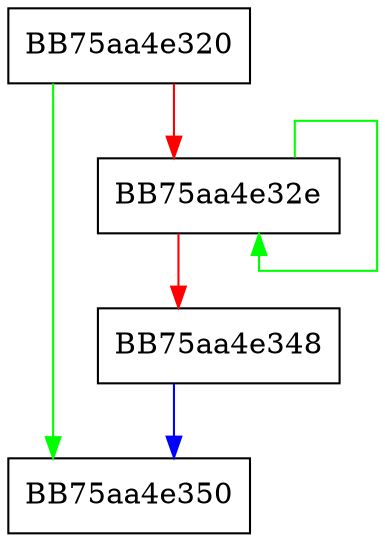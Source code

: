 digraph Decrypt {
  node [shape="box"];
  graph [splines=ortho];
  BB75aa4e320 -> BB75aa4e350 [color="green"];
  BB75aa4e320 -> BB75aa4e32e [color="red"];
  BB75aa4e32e -> BB75aa4e32e [color="green"];
  BB75aa4e32e -> BB75aa4e348 [color="red"];
  BB75aa4e348 -> BB75aa4e350 [color="blue"];
}